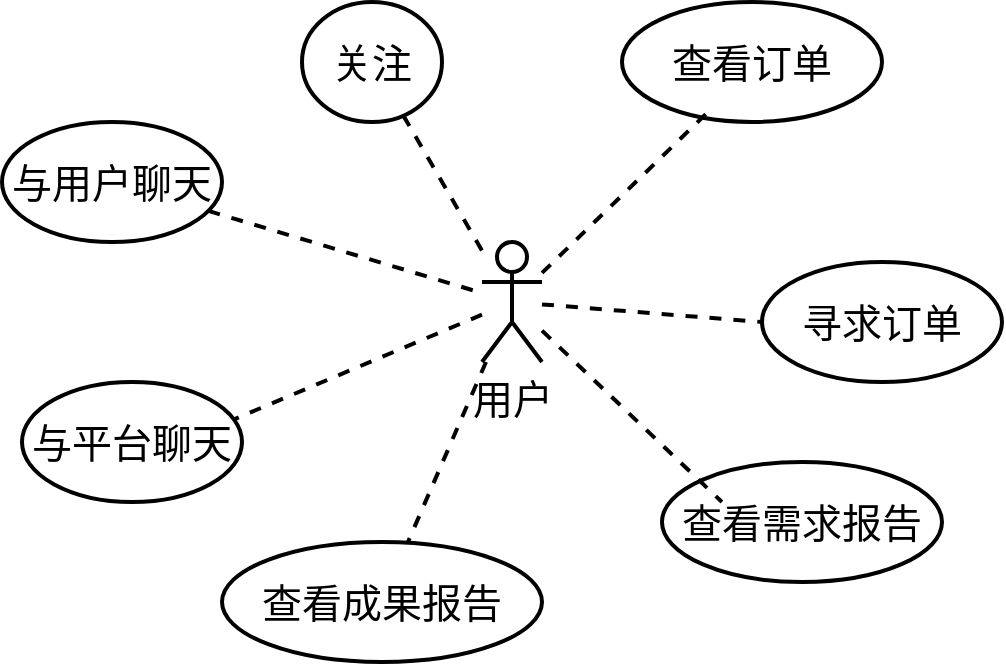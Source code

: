 <mxfile version="24.1.0" type="github">
  <diagram name="Page-1" id="c4acf3e9-155e-7222-9cf6-157b1a14988f">
    <mxGraphModel dx="946" dy="673" grid="1" gridSize="10" guides="1" tooltips="1" connect="1" arrows="1" fold="1" page="1" pageScale="1" pageWidth="850" pageHeight="1100" background="none" math="0" shadow="0">
      <root>
        <mxCell id="0" />
        <mxCell id="1" parent="0" />
        <mxCell id="kgqGU4TKHltl0eIKOpX1-1" value="用户" style="shape=umlActor;verticalLabelPosition=bottom;verticalAlign=top;html=1;outlineConnect=0;strokeWidth=2;fontSize=20;" vertex="1" parent="1">
          <mxGeometry x="420" y="360" width="30" height="60" as="geometry" />
        </mxCell>
        <mxCell id="kgqGU4TKHltl0eIKOpX1-2" value="查看订单" style="ellipse;whiteSpace=wrap;html=1;strokeWidth=2;fontSize=20;" vertex="1" parent="1">
          <mxGeometry x="490" y="240" width="130" height="60" as="geometry" />
        </mxCell>
        <mxCell id="kgqGU4TKHltl0eIKOpX1-3" value="寻求订单" style="ellipse;whiteSpace=wrap;html=1;strokeWidth=2;fontSize=20;" vertex="1" parent="1">
          <mxGeometry x="560" y="370" width="120" height="60" as="geometry" />
        </mxCell>
        <mxCell id="kgqGU4TKHltl0eIKOpX1-4" value="查看需求报告" style="ellipse;whiteSpace=wrap;html=1;strokeWidth=2;fontSize=20;" vertex="1" parent="1">
          <mxGeometry x="510" y="470" width="140" height="60" as="geometry" />
        </mxCell>
        <mxCell id="kgqGU4TKHltl0eIKOpX1-5" value="查看成果&lt;span style=&quot;background-color: initial; font-size: 20px;&quot;&gt;报告&lt;/span&gt;" style="ellipse;whiteSpace=wrap;html=1;strokeWidth=2;fontSize=20;" vertex="1" parent="1">
          <mxGeometry x="290" y="510" width="160" height="60" as="geometry" />
        </mxCell>
        <mxCell id="kgqGU4TKHltl0eIKOpX1-6" value="与平台聊天" style="ellipse;whiteSpace=wrap;html=1;strokeWidth=2;fontSize=20;" vertex="1" parent="1">
          <mxGeometry x="190" y="430" width="110" height="60" as="geometry" />
        </mxCell>
        <mxCell id="kgqGU4TKHltl0eIKOpX1-7" value="与用户&lt;span style=&quot;background-color: initial; font-size: 20px;&quot;&gt;聊天&lt;/span&gt;" style="ellipse;whiteSpace=wrap;html=1;strokeWidth=2;fontSize=20;" vertex="1" parent="1">
          <mxGeometry x="180" y="300" width="110" height="60" as="geometry" />
        </mxCell>
        <mxCell id="kgqGU4TKHltl0eIKOpX1-8" value="关注" style="ellipse;whiteSpace=wrap;html=1;strokeWidth=2;fontSize=20;" vertex="1" parent="1">
          <mxGeometry x="330" y="240" width="70" height="60" as="geometry" />
        </mxCell>
        <mxCell id="kgqGU4TKHltl0eIKOpX1-10" value="" style="endArrow=none;dashed=1;html=1;rounded=0;fontSize=20;strokeWidth=2;" edge="1" parent="1" source="kgqGU4TKHltl0eIKOpX1-8" target="kgqGU4TKHltl0eIKOpX1-1">
          <mxGeometry width="50" height="50" relative="1" as="geometry">
            <mxPoint x="400" y="370" as="sourcePoint" />
            <mxPoint x="450" y="320" as="targetPoint" />
          </mxGeometry>
        </mxCell>
        <mxCell id="kgqGU4TKHltl0eIKOpX1-11" value="" style="endArrow=none;dashed=1;html=1;rounded=0;fontSize=20;strokeWidth=2;" edge="1" parent="1" source="kgqGU4TKHltl0eIKOpX1-7" target="kgqGU4TKHltl0eIKOpX1-1">
          <mxGeometry width="50" height="50" relative="1" as="geometry">
            <mxPoint x="310.31" y="340.18" as="sourcePoint" />
            <mxPoint x="349.31" y="407.18" as="targetPoint" />
          </mxGeometry>
        </mxCell>
        <mxCell id="kgqGU4TKHltl0eIKOpX1-12" value="" style="endArrow=none;dashed=1;html=1;rounded=0;entryX=0.964;entryY=0.311;entryDx=0;entryDy=0;entryPerimeter=0;fontSize=20;strokeWidth=2;" edge="1" parent="1" source="kgqGU4TKHltl0eIKOpX1-1" target="kgqGU4TKHltl0eIKOpX1-6">
          <mxGeometry width="50" height="50" relative="1" as="geometry">
            <mxPoint x="400" y="370" as="sourcePoint" />
            <mxPoint x="450" y="320" as="targetPoint" />
          </mxGeometry>
        </mxCell>
        <mxCell id="kgqGU4TKHltl0eIKOpX1-13" value="" style="endArrow=none;dashed=1;html=1;rounded=0;entryX=0.323;entryY=0.933;entryDx=0;entryDy=0;entryPerimeter=0;fontSize=20;strokeWidth=2;" edge="1" parent="1" source="kgqGU4TKHltl0eIKOpX1-1" target="kgqGU4TKHltl0eIKOpX1-2">
          <mxGeometry width="50" height="50" relative="1" as="geometry">
            <mxPoint x="400" y="370" as="sourcePoint" />
            <mxPoint x="450" y="320" as="targetPoint" />
          </mxGeometry>
        </mxCell>
        <mxCell id="kgqGU4TKHltl0eIKOpX1-14" value="" style="endArrow=none;dashed=1;html=1;rounded=0;entryX=0;entryY=0.5;entryDx=0;entryDy=0;fontSize=20;strokeWidth=2;" edge="1" parent="1" source="kgqGU4TKHltl0eIKOpX1-1" target="kgqGU4TKHltl0eIKOpX1-3">
          <mxGeometry width="50" height="50" relative="1" as="geometry">
            <mxPoint x="400" y="370" as="sourcePoint" />
            <mxPoint x="450" y="320" as="targetPoint" />
          </mxGeometry>
        </mxCell>
        <mxCell id="kgqGU4TKHltl0eIKOpX1-15" value="" style="endArrow=none;dashed=1;html=1;rounded=0;fontSize=20;strokeWidth=2;" edge="1" parent="1" source="kgqGU4TKHltl0eIKOpX1-1" target="kgqGU4TKHltl0eIKOpX1-5">
          <mxGeometry width="50" height="50" relative="1" as="geometry">
            <mxPoint x="400" y="370" as="sourcePoint" />
            <mxPoint x="450" y="320" as="targetPoint" />
          </mxGeometry>
        </mxCell>
        <mxCell id="kgqGU4TKHltl0eIKOpX1-16" value="" style="endArrow=none;dashed=1;html=1;rounded=0;entryX=0.214;entryY=0.333;entryDx=0;entryDy=0;entryPerimeter=0;fontSize=20;strokeWidth=2;" edge="1" parent="1" source="kgqGU4TKHltl0eIKOpX1-1" target="kgqGU4TKHltl0eIKOpX1-4">
          <mxGeometry width="50" height="50" relative="1" as="geometry">
            <mxPoint x="400" y="370" as="sourcePoint" />
            <mxPoint x="450" y="320" as="targetPoint" />
          </mxGeometry>
        </mxCell>
      </root>
    </mxGraphModel>
  </diagram>
</mxfile>
